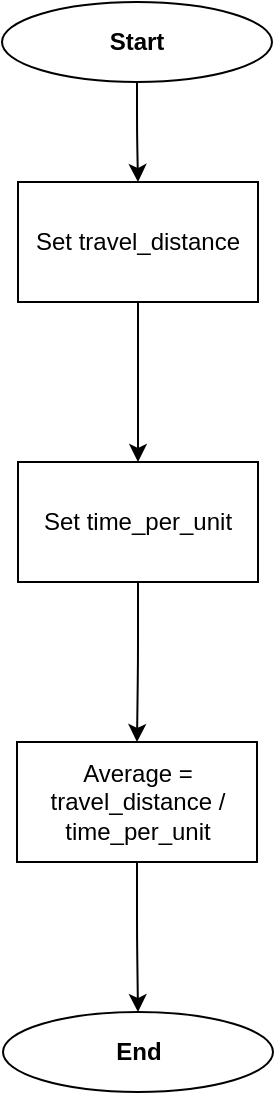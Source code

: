 <mxfile version="14.4.6" type="github">
  <diagram id="C5RBs43oDa-KdzZeNtuy" name="Page-1">
    <mxGraphModel dx="1240" dy="643" grid="1" gridSize="10" guides="1" tooltips="1" connect="1" arrows="1" fold="1" page="1" pageScale="1" pageWidth="827" pageHeight="1169" math="0" shadow="0">
      <root>
        <mxCell id="WIyWlLk6GJQsqaUBKTNV-0" />
        <mxCell id="WIyWlLk6GJQsqaUBKTNV-1" parent="WIyWlLk6GJQsqaUBKTNV-0" />
        <mxCell id="utU5AJ7HLMnN920g1hO9-28" style="edgeStyle=orthogonalEdgeStyle;curved=0;rounded=1;sketch=0;orthogonalLoop=1;jettySize=auto;html=1;exitX=0.5;exitY=1;exitDx=0;exitDy=0;entryX=0.5;entryY=0;entryDx=0;entryDy=0;" edge="1" parent="WIyWlLk6GJQsqaUBKTNV-1" source="utU5AJ7HLMnN920g1hO9-0" target="utU5AJ7HLMnN920g1hO9-20">
          <mxGeometry relative="1" as="geometry" />
        </mxCell>
        <mxCell id="utU5AJ7HLMnN920g1hO9-0" value="&lt;b&gt;Start&lt;/b&gt;" style="ellipse;whiteSpace=wrap;html=1;rounded=0;sketch=0;" vertex="1" parent="WIyWlLk6GJQsqaUBKTNV-1">
          <mxGeometry x="346" y="40" width="135" height="40" as="geometry" />
        </mxCell>
        <mxCell id="utU5AJ7HLMnN920g1hO9-29" style="edgeStyle=orthogonalEdgeStyle;curved=0;rounded=1;sketch=0;orthogonalLoop=1;jettySize=auto;html=1;exitX=0.5;exitY=1;exitDx=0;exitDy=0;" edge="1" parent="WIyWlLk6GJQsqaUBKTNV-1" source="utU5AJ7HLMnN920g1hO9-20" target="utU5AJ7HLMnN920g1hO9-21">
          <mxGeometry relative="1" as="geometry" />
        </mxCell>
        <mxCell id="utU5AJ7HLMnN920g1hO9-20" value="Set travel_distance" style="rounded=0;whiteSpace=wrap;html=1;sketch=0;" vertex="1" parent="WIyWlLk6GJQsqaUBKTNV-1">
          <mxGeometry x="354" y="130" width="120" height="60" as="geometry" />
        </mxCell>
        <mxCell id="utU5AJ7HLMnN920g1hO9-30" style="edgeStyle=orthogonalEdgeStyle;curved=0;rounded=1;sketch=0;orthogonalLoop=1;jettySize=auto;html=1;exitX=0.5;exitY=1;exitDx=0;exitDy=0;entryX=0.5;entryY=0;entryDx=0;entryDy=0;" edge="1" parent="WIyWlLk6GJQsqaUBKTNV-1" source="utU5AJ7HLMnN920g1hO9-21" target="utU5AJ7HLMnN920g1hO9-22">
          <mxGeometry relative="1" as="geometry" />
        </mxCell>
        <mxCell id="utU5AJ7HLMnN920g1hO9-21" value="Set time_per_unit" style="rounded=0;whiteSpace=wrap;html=1;sketch=0;" vertex="1" parent="WIyWlLk6GJQsqaUBKTNV-1">
          <mxGeometry x="354" y="270" width="120" height="60" as="geometry" />
        </mxCell>
        <mxCell id="utU5AJ7HLMnN920g1hO9-31" style="edgeStyle=orthogonalEdgeStyle;curved=0;rounded=1;sketch=0;orthogonalLoop=1;jettySize=auto;html=1;exitX=0.5;exitY=1;exitDx=0;exitDy=0;entryX=0.5;entryY=0;entryDx=0;entryDy=0;" edge="1" parent="WIyWlLk6GJQsqaUBKTNV-1" source="utU5AJ7HLMnN920g1hO9-22" target="utU5AJ7HLMnN920g1hO9-27">
          <mxGeometry relative="1" as="geometry" />
        </mxCell>
        <mxCell id="utU5AJ7HLMnN920g1hO9-22" value="Average = travel_distance / time_per_unit" style="rounded=0;whiteSpace=wrap;html=1;sketch=0;" vertex="1" parent="WIyWlLk6GJQsqaUBKTNV-1">
          <mxGeometry x="353.5" y="410" width="120" height="60" as="geometry" />
        </mxCell>
        <mxCell id="utU5AJ7HLMnN920g1hO9-27" value="&lt;b&gt;End&lt;/b&gt;" style="ellipse;whiteSpace=wrap;html=1;rounded=0;sketch=0;" vertex="1" parent="WIyWlLk6GJQsqaUBKTNV-1">
          <mxGeometry x="346.5" y="545" width="135" height="40" as="geometry" />
        </mxCell>
      </root>
    </mxGraphModel>
  </diagram>
</mxfile>
